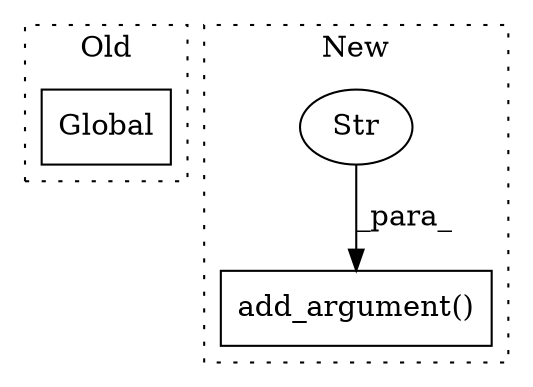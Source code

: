 digraph G {
subgraph cluster0 {
1 [label="Global" a="57" s="18908" l="16" shape="box"];
label = "Old";
style="dotted";
}
subgraph cluster1 {
2 [label="add_argument()" a="75" s="16561,16601" l="29,70" shape="box"];
3 [label="Str" a="66" s="16590" l="11" shape="ellipse"];
label = "New";
style="dotted";
}
3 -> 2 [label="_para_"];
}